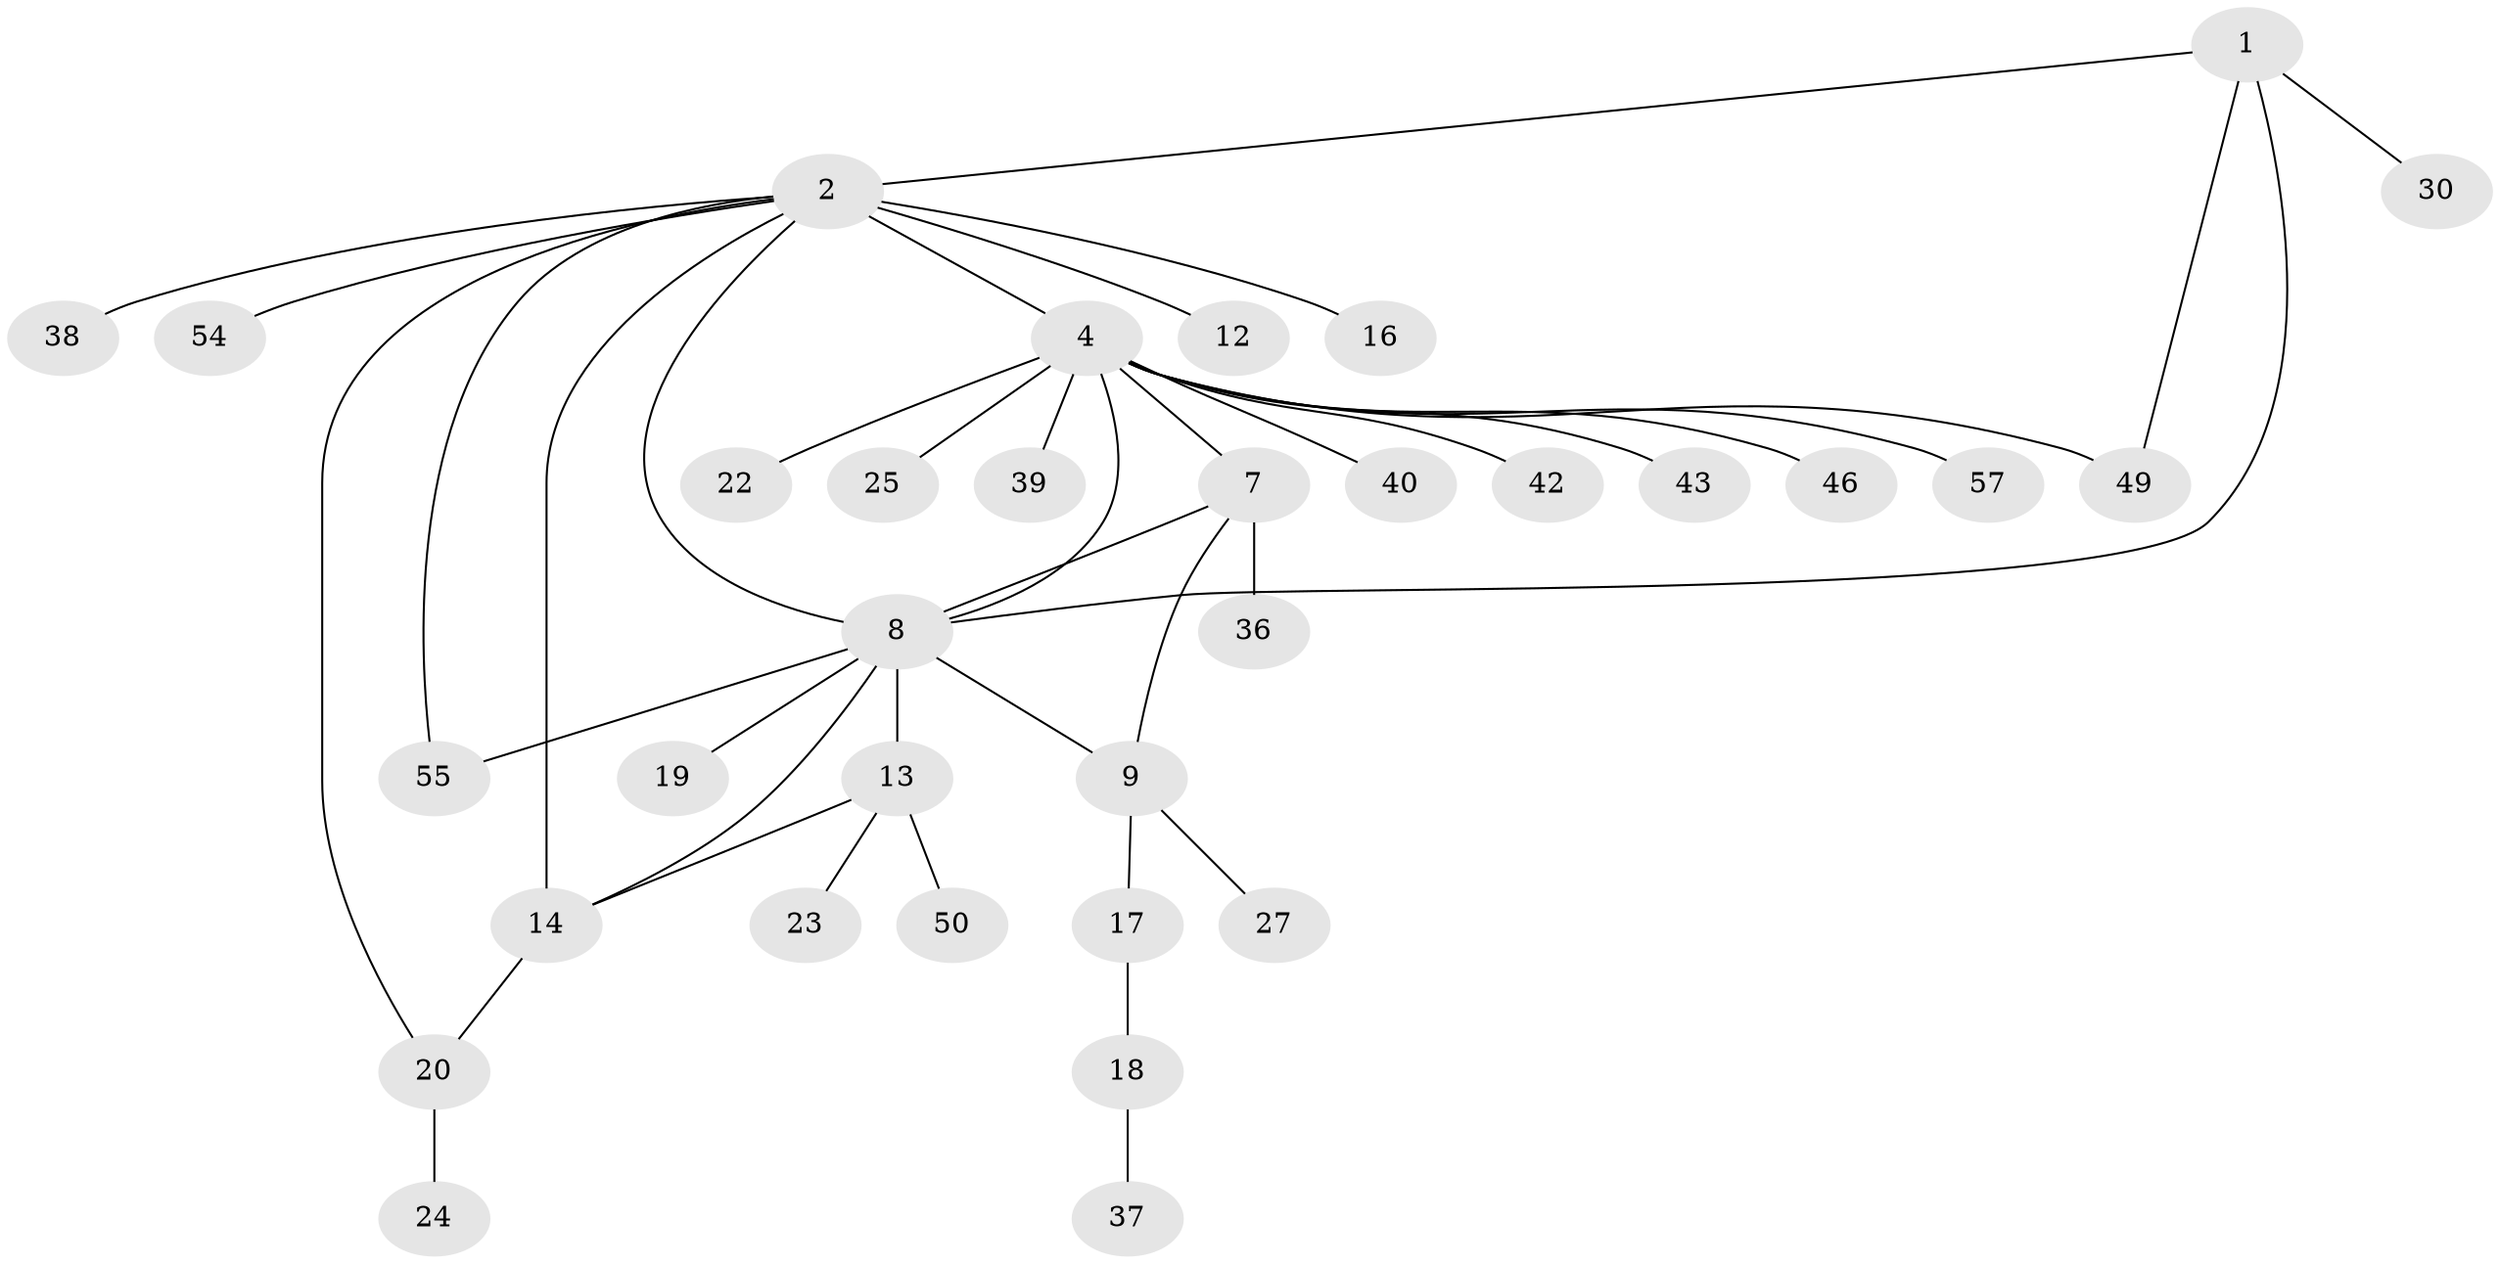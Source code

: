 // original degree distribution, {5: 0.10606060606060606, 6: 0.10606060606060606, 8: 0.015151515151515152, 4: 0.030303030303030304, 1: 0.5303030303030303, 2: 0.18181818181818182, 3: 0.030303030303030304}
// Generated by graph-tools (version 1.1) at 2025/16/03/09/25 04:16:07]
// undirected, 33 vertices, 41 edges
graph export_dot {
graph [start="1"]
  node [color=gray90,style=filled];
  1;
  2 [super="+3+10+48"];
  4 [super="+5"];
  7 [super="+26"];
  8 [super="+15"];
  9 [super="+66+59"];
  12 [super="+58+63+51"];
  13;
  14 [super="+33"];
  16;
  17;
  18;
  19;
  20 [super="+45"];
  22;
  23 [super="+47"];
  24;
  25;
  27 [super="+28"];
  30;
  36;
  37;
  38;
  39;
  40;
  42 [super="+44"];
  43 [super="+60"];
  46;
  49;
  50;
  54;
  55;
  57;
  1 -- 2 [weight=2];
  1 -- 8;
  1 -- 30;
  1 -- 49;
  2 -- 4 [weight=2];
  2 -- 54;
  2 -- 14 [weight=2];
  2 -- 38;
  2 -- 8;
  2 -- 12 [weight=2];
  2 -- 16;
  2 -- 20;
  2 -- 55;
  4 -- 49;
  4 -- 8;
  4 -- 7;
  4 -- 40;
  4 -- 39;
  4 -- 42;
  4 -- 43;
  4 -- 46;
  4 -- 22;
  4 -- 25;
  4 -- 57;
  7 -- 8;
  7 -- 9;
  7 -- 36;
  8 -- 9;
  8 -- 55;
  8 -- 19;
  8 -- 13;
  8 -- 14;
  9 -- 17;
  9 -- 27;
  13 -- 14;
  13 -- 23;
  13 -- 50;
  14 -- 20;
  17 -- 18;
  18 -- 37;
  20 -- 24;
}
